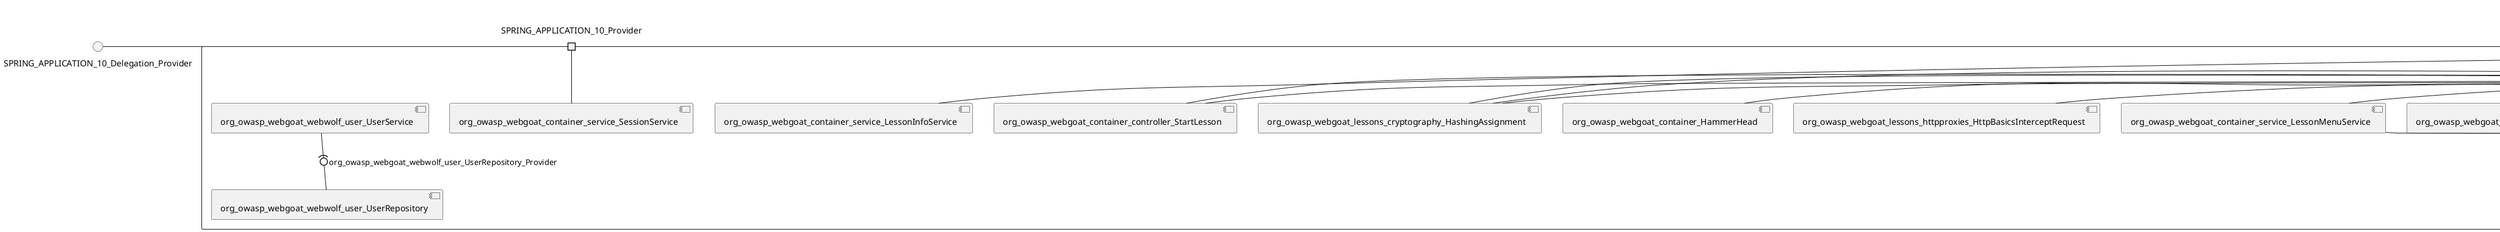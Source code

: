 @startuml
skinparam fixCircleLabelOverlapping true
skinparam componentStyle uml2
() SPRING_APPLICATION_10_Delegation_Provider
() SPRING_APPLICATION_11_Delegation_Provider
() SPRING_APPLICATION_12_Delegation_Provider
() SPRING_APPLICATION_13_Delegation_Provider
() SPRING_APPLICATION_14_Delegation_Provider
() SPRING_APPLICATION_15_Delegation_Provider
() SPRING_APPLICATION_16_Delegation_Provider
() SPRING_APPLICATION_2_Delegation_Provider
() SPRING_APPLICATION_3_Delegation_Provider
() SPRING_APPLICATION_4_Delegation_Provider
() SPRING_APPLICATION_5_Delegation_Provider
() SPRING_APPLICATION_6_Delegation_Provider
() SPRING_APPLICATION_7_Delegation_Provider
() SPRING_APPLICATION_8_Delegation_Provider
() SPRING_APPLICATION_9_Delegation_Provider
() SPRING_APPLICATION_BypassRestrictions_FieldRestrictions_POST_Delegation_Provider
() SPRING_APPLICATION_BypassRestrictions_frontendValidation_POST_Delegation_Provider
() SPRING_APPLICATION_ChromeDevTools_dummy_POST_Delegation_Provider
() SPRING_APPLICATION_ChromeDevTools_network_POST_Delegation_Provider
() SPRING_APPLICATION_CrossSiteScriptingStored_stored_xss_POST_Delegation_Provider
() SPRING_APPLICATION_CrossSiteScriptingStored_stored_xss_follow_up_POST_Delegation_Provider
() SPRING_APPLICATION_CrossSiteScripting_attack1_POST_Delegation_Provider
() SPRING_APPLICATION_CrossSiteScripting_attack3_POST_Delegation_Provider
() SPRING_APPLICATION_CrossSiteScripting_attack4_POST_Delegation_Provider
() SPRING_APPLICATION_CrossSiteScripting_attack5a_GET_Delegation_Provider
() SPRING_APPLICATION_CrossSiteScripting_attack6a_POST_Delegation_Provider
() SPRING_APPLICATION_CrossSiteScripting_dom_follow_up_POST_Delegation_Provider
() SPRING_APPLICATION_CrossSiteScripting_phone_home_xss_POST_Delegation_Provider
() SPRING_APPLICATION_CrossSiteScripting_quiz_GET_POST_Delegation_Provider
() SPRING_APPLICATION_Delegation_Provider
() SPRING_APPLICATION_GET_10_Delegation_Provider
() SPRING_APPLICATION_GET_11_Delegation_Provider
() SPRING_APPLICATION_GET_2_Delegation_Provider
() SPRING_APPLICATION_GET_3_Delegation_Provider
() SPRING_APPLICATION_GET_4_Delegation_Provider
() SPRING_APPLICATION_GET_5_Delegation_Provider
() SPRING_APPLICATION_GET_6_Delegation_Provider
() SPRING_APPLICATION_GET_7_Delegation_Provider
() SPRING_APPLICATION_GET_8_Delegation_Provider
() SPRING_APPLICATION_GET_9_Delegation_Provider
() SPRING_APPLICATION_GET_Delegation_Provider
() SPRING_APPLICATION_HtmlTampering_task_POST_Delegation_Provider
() SPRING_APPLICATION_HttpBasics_attack1_POST_Delegation_Provider
() SPRING_APPLICATION_HttpBasics_attack2_POST_Delegation_Provider
() SPRING_APPLICATION_IDOR_diff_attributes_POST_Delegation_Provider
() SPRING_APPLICATION_IDOR_login_POST_Delegation_Provider
() SPRING_APPLICATION_IDOR_profile_alt_path_POST_Delegation_Provider
() SPRING_APPLICATION_InsecureDeserialization_task_POST_Delegation_Provider
() SPRING_APPLICATION_InsecureLogin_Delegation_Provider
() SPRING_APPLICATION_JWT_decode_POST_Delegation_Provider
() SPRING_APPLICATION_JWT_jku_Delegation_Provider
() SPRING_APPLICATION_JWT_kid_Delegation_Provider
() SPRING_APPLICATION_JWT_quiz_GET_POST_Delegation_Provider
() SPRING_APPLICATION_JWT_refresh_Delegation_Provider
() SPRING_APPLICATION_JWT_secret_POST_Delegation_Provider
() SPRING_APPLICATION_JWT_votings_Delegation_Provider
() SPRING_APPLICATION_LogSpoofing_log_bleeding_POST_Delegation_Provider
() SPRING_APPLICATION_LogSpoofing_log_spoofing_POST_Delegation_Provider
() SPRING_APPLICATION_POST_10_Delegation_Provider
() SPRING_APPLICATION_POST_11_Delegation_Provider
() SPRING_APPLICATION_POST_12_Delegation_Provider
() SPRING_APPLICATION_POST_13_Delegation_Provider
() SPRING_APPLICATION_POST_14_Delegation_Provider
() SPRING_APPLICATION_POST_15_Delegation_Provider
() SPRING_APPLICATION_POST_16_Delegation_Provider
() SPRING_APPLICATION_POST_17_Delegation_Provider
() SPRING_APPLICATION_POST_18_Delegation_Provider
() SPRING_APPLICATION_POST_2_Delegation_Provider
() SPRING_APPLICATION_POST_3_Delegation_Provider
() SPRING_APPLICATION_POST_4_Delegation_Provider
() SPRING_APPLICATION_POST_5_Delegation_Provider
() SPRING_APPLICATION_POST_6_Delegation_Provider
() SPRING_APPLICATION_POST_7_Delegation_Provider
() SPRING_APPLICATION_POST_8_Delegation_Provider
() SPRING_APPLICATION_POST_9_Delegation_Provider
() SPRING_APPLICATION_POST_Delegation_Provider
() SPRING_APPLICATION_PUT_Delegation_Provider
() SPRING_APPLICATION_PasswordReset_ForgotPassword_create_password_reset_link_POST_Delegation_Provider
() SPRING_APPLICATION_PasswordReset_SecurityQuestions_POST_Delegation_Provider
() SPRING_APPLICATION_PasswordReset_reset_Delegation_Provider
() SPRING_APPLICATION_PasswordReset_simple_mail_reset_POST_Delegation_Provider
() SPRING_APPLICATION_PathTraversal_profile_picture_GET_Delegation_Provider
() SPRING_APPLICATION_PathTraversal_profile_picture_fix_GET_Delegation_Provider
() SPRING_APPLICATION_PathTraversal_profile_upload_POST_Delegation_Provider
() SPRING_APPLICATION_PathTraversal_profile_upload_fix_POST_Delegation_Provider
() SPRING_APPLICATION_PathTraversal_profile_upload_remove_user_input_POST_Delegation_Provider
() SPRING_APPLICATION_PathTraversal_random_POST_Delegation_Provider
() SPRING_APPLICATION_PathTraversal_random_picture_GET_Delegation_Provider
() SPRING_APPLICATION_PathTraversal_zip_slip_Delegation_Provider
() SPRING_APPLICATION_SSRF_task1_POST_Delegation_Provider
() SPRING_APPLICATION_SSRF_task2_POST_Delegation_Provider
() SPRING_APPLICATION_SecurePasswords_assignment_POST_Delegation_Provider
() SPRING_APPLICATION_SqlInjectionAdvanced_attack6a_POST_Delegation_Provider
() SPRING_APPLICATION_SqlInjectionAdvanced_attack6b_POST_Delegation_Provider
() SPRING_APPLICATION_SqlInjectionAdvanced_challenge_Login_POST_Delegation_Provider
() SPRING_APPLICATION_SqlInjectionAdvanced_challenge_PUT_Delegation_Provider
() SPRING_APPLICATION_SqlInjectionAdvanced_quiz_GET_POST_Delegation_Provider
() SPRING_APPLICATION_SqlInjectionMitigations_attack10a_POST_Delegation_Provider
() SPRING_APPLICATION_SqlInjectionMitigations_attack10b_POST_Delegation_Provider
() SPRING_APPLICATION_SqlInjectionMitigations_attack12a_POST_Delegation_Provider
() SPRING_APPLICATION_SqlInjectionMitigations_servers_GET_Delegation_Provider
() SPRING_APPLICATION_SqlInjection_assignment5a_POST_Delegation_Provider
() SPRING_APPLICATION_SqlInjection_assignment5b_POST_Delegation_Provider
() SPRING_APPLICATION_SqlInjection_attack10_POST_Delegation_Provider
() SPRING_APPLICATION_SqlInjection_attack2_POST_Delegation_Provider
() SPRING_APPLICATION_SqlInjection_attack3_POST_Delegation_Provider
() SPRING_APPLICATION_SqlInjection_attack4_POST_Delegation_Provider
() SPRING_APPLICATION_SqlInjection_attack5_POST_Delegation_Provider
() SPRING_APPLICATION_SqlInjection_attack8_POST_Delegation_Provider
() SPRING_APPLICATION_SqlInjection_attack9_POST_Delegation_Provider
() SPRING_APPLICATION_SqlOnlyInputValidationOnKeywords_attack_POST_Delegation_Provider
() SPRING_APPLICATION_SqlOnlyInputValidation_attack_POST_Delegation_Provider
() SPRING_APPLICATION_VulnerableComponents_attack1_POST_Delegation_Provider
() SPRING_APPLICATION_WebWolf_GET_Delegation_Provider
() SPRING_APPLICATION_WebWolf_landing_Delegation_Provider
() SPRING_APPLICATION_WebWolf_mail_Delegation_Provider
() SPRING_APPLICATION_challenge_1_POST_Delegation_Provider
() SPRING_APPLICATION_challenge_5_POST_Delegation_Provider
() SPRING_APPLICATION_challenge_7_Delegation_Provider
() SPRING_APPLICATION_challenge_8_Delegation_Provider
() SPRING_APPLICATION_challenge_logo_Delegation_Provider
() SPRING_APPLICATION_cia_quiz_GET_POST_Delegation_Provider
() SPRING_APPLICATION_clientSideFiltering_attack1_POST_Delegation_Provider
() SPRING_APPLICATION_clientSideFiltering_challenge_store_coupons_GET_Delegation_Provider
() SPRING_APPLICATION_clientSideFiltering_getItForFree_POST_Delegation_Provider
() SPRING_APPLICATION_clientSideFiltering_salaries_GET_Delegation_Provider
() SPRING_APPLICATION_crypto_encoding_basic_auth_POST_Delegation_Provider
() SPRING_APPLICATION_crypto_encoding_xor_POST_Delegation_Provider
() SPRING_APPLICATION_crypto_hashing_POST_Delegation_Provider
() SPRING_APPLICATION_crypto_secure_defaults_POST_Delegation_Provider
() SPRING_APPLICATION_crypto_signing_verify_POST_Delegation_Provider
() SPRING_APPLICATION_csrf_feedback_message_POST_Delegation_Provider
() SPRING_APPLICATION_csrf_review_POST_Delegation_Provider
() SPRING_APPLICATION_files_GET_Delegation_Provider
() SPRING_APPLICATION_fileupload_POST_Delegation_Provider
() SPRING_APPLICATION_jwt_Delegation_Provider
() SPRING_APPLICATION_landing_Delegation_Provider
() SPRING_APPLICATION_lesson_template_Delegation_Provider
() SPRING_APPLICATION_login_oauth_mvc_GET_Delegation_Provider
() SPRING_APPLICATION_mail_DELETE_GET_POST_Delegation_Provider
() SPRING_APPLICATION_register_mvc_POST_Delegation_Provider
() SPRING_APPLICATION_registration_GET_Delegation_Provider
() SPRING_APPLICATION_requests_GET_Delegation_Provider
() SPRING_APPLICATION_scoreboard_data_GET_Delegation_Provider
() SPRING_APPLICATION_server_directory_GET_Delegation_Provider
() SPRING_APPLICATION_service_debug_labels_mvc_Delegation_Provider
() SPRING_APPLICATION_service_lessonoverview_mvc_Delegation_Provider
() SPRING_APPLICATION_xxe_comments_GET_Delegation_Provider
rectangle System {
[org_owasp_webgoat_container_HammerHead] [[webgoat-webgoat.repository#_hk2fGAgpEe-204tIArXssg]]
[org_owasp_webgoat_container_WebWolfRedirect] [[webgoat-webgoat.repository#_hk2fGAgpEe-204tIArXssg]]
[org_owasp_webgoat_container_controller_StartLesson] [[webgoat-webgoat.repository#_hk2fGAgpEe-204tIArXssg]]
[org_owasp_webgoat_container_controller_Welcome] [[webgoat-webgoat.repository#_hk2fGAgpEe-204tIArXssg]]
[org_owasp_webgoat_container_i18n_PluginMessages_Provider] [[webgoat-webgoat.repository#_hk2fGAgpEe-204tIArXssg]]
[org_owasp_webgoat_container_service_EnvironmentService] [[webgoat-webgoat.repository#_hk2fGAgpEe-204tIArXssg]]
[org_owasp_webgoat_container_service_HintService] [[webgoat-webgoat.repository#_hk2fGAgpEe-204tIArXssg]]
[org_owasp_webgoat_container_service_LabelDebugService] [[webgoat-webgoat.repository#_hk2fGAgpEe-204tIArXssg]]
[org_owasp_webgoat_container_service_LabelService] [[webgoat-webgoat.repository#_hk2fGAgpEe-204tIArXssg]]
[org_owasp_webgoat_container_service_LessonInfoService] [[webgoat-webgoat.repository#_hk2fGAgpEe-204tIArXssg]]
[org_owasp_webgoat_container_service_LessonMenuService] [[webgoat-webgoat.repository#_hk2fGAgpEe-204tIArXssg]]
[org_owasp_webgoat_container_service_LessonProgressService] [[webgoat-webgoat.repository#_hk2fGAgpEe-204tIArXssg]]
[org_owasp_webgoat_container_service_LessonTitleService] [[webgoat-webgoat.repository#_hk2fGAgpEe-204tIArXssg]]
[org_owasp_webgoat_container_service_ReportCardService] [[webgoat-webgoat.repository#_hk2fGAgpEe-204tIArXssg]]
[org_owasp_webgoat_container_service_RestartLessonService] [[webgoat-webgoat.repository#_hk2fGAgpEe-204tIArXssg]]
[org_owasp_webgoat_container_service_SessionService] [[webgoat-webgoat.repository#_hk2fGAgpEe-204tIArXssg]]
[org_owasp_webgoat_container_session_UserSessionData_Provider] [[webgoat-webgoat.repository#_hk2fGAgpEe-204tIArXssg]]
[org_owasp_webgoat_container_session_WebSession_Provider] [[webgoat-webgoat.repository#_hk2fGAgpEe-204tIArXssg]]
[org_owasp_webgoat_container_users_RegistrationController] [[webgoat-webgoat.repository#_hk2fGAgpEe-204tIArXssg]]
[org_owasp_webgoat_container_users_Scoreboard] [[webgoat-webgoat.repository#_hk2fGAgpEe-204tIArXssg]]
[org_owasp_webgoat_container_users_UserRepository] [[webgoat-webgoat.repository#_hk2fGAgpEe-204tIArXssg]]
[org_owasp_webgoat_container_users_UserService] [[webgoat-webgoat.repository#_hk2fGAgpEe-204tIArXssg]]
[org_owasp_webgoat_container_users_UserTrackerRepository] [[webgoat-webgoat.repository#_hk2fGAgpEe-204tIArXssg]]
[org_owasp_webgoat_lessons_authbypass_VerifyAccount] [[webgoat-webgoat.repository#_hk2fGAgpEe-204tIArXssg]]
[org_owasp_webgoat_lessons_bypassrestrictions_BypassRestrictionsFieldRestrictions] [[webgoat-webgoat.repository#_hk2fGAgpEe-204tIArXssg]]
[org_owasp_webgoat_lessons_bypassrestrictions_BypassRestrictionsFrontendValidation] [[webgoat-webgoat.repository#_hk2fGAgpEe-204tIArXssg]]
[org_owasp_webgoat_lessons_challenges_FlagController] [[webgoat-webgoat.repository#_hk2fGAgpEe-204tIArXssg]]
[org_owasp_webgoat_lessons_challenges_challenge1_Assignment1] [[webgoat-webgoat.repository#_hk2fGAgpEe-204tIArXssg]]
[org_owasp_webgoat_lessons_challenges_challenge1_ImageServlet] [[webgoat-webgoat.repository#_hk2fGAgpEe-204tIArXssg]]
[org_owasp_webgoat_lessons_challenges_challenge5_Assignment5] [[webgoat-webgoat.repository#_hk2fGAgpEe-204tIArXssg]]
[org_owasp_webgoat_lessons_challenges_challenge7_Assignment7] [[webgoat-webgoat.repository#_hk2fGAgpEe-204tIArXssg]]
[org_owasp_webgoat_lessons_challenges_challenge8_Assignment8] [[webgoat-webgoat.repository#_hk2fGAgpEe-204tIArXssg]]
[org_owasp_webgoat_lessons_chromedevtools_NetworkDummy] [[webgoat-webgoat.repository#_hk2fGAgpEe-204tIArXssg]]
[org_owasp_webgoat_lessons_chromedevtools_NetworkLesson] [[webgoat-webgoat.repository#_hk2fGAgpEe-204tIArXssg]]
[org_owasp_webgoat_lessons_cia_CIAQuiz] [[webgoat-webgoat.repository#_hk2fGAgpEe-204tIArXssg]]
[org_owasp_webgoat_lessons_clientsidefiltering_ClientSideFilteringAssignment] [[webgoat-webgoat.repository#_hk2fGAgpEe-204tIArXssg]]
[org_owasp_webgoat_lessons_clientsidefiltering_ClientSideFilteringFreeAssignment] [[webgoat-webgoat.repository#_hk2fGAgpEe-204tIArXssg]]
[org_owasp_webgoat_lessons_clientsidefiltering_Salaries] [[webgoat-webgoat.repository#_hk2fGAgpEe-204tIArXssg]]
[org_owasp_webgoat_lessons_clientsidefiltering_ShopEndpoint] [[webgoat-webgoat.repository#_hk2fGAgpEe-204tIArXssg]]
[org_owasp_webgoat_lessons_cryptography_EncodingAssignment] [[webgoat-webgoat.repository#_hk2fGAgpEe-204tIArXssg]]
[org_owasp_webgoat_lessons_cryptography_HashingAssignment] [[webgoat-webgoat.repository#_hk2fGAgpEe-204tIArXssg]]
[org_owasp_webgoat_lessons_cryptography_SecureDefaultsAssignment] [[webgoat-webgoat.repository#_hk2fGAgpEe-204tIArXssg]]
[org_owasp_webgoat_lessons_cryptography_SigningAssignment] [[webgoat-webgoat.repository#_hk2fGAgpEe-204tIArXssg]]
[org_owasp_webgoat_lessons_cryptography_XOREncodingAssignment] [[webgoat-webgoat.repository#_hk2fGAgpEe-204tIArXssg]]
[org_owasp_webgoat_lessons_csrf_CSRFConfirmFlag1] [[webgoat-webgoat.repository#_hk2fGAgpEe-204tIArXssg]]
[org_owasp_webgoat_lessons_csrf_CSRFFeedback] [[webgoat-webgoat.repository#_hk2fGAgpEe-204tIArXssg]]
[org_owasp_webgoat_lessons_csrf_CSRFGetFlag] [[webgoat-webgoat.repository#_hk2fGAgpEe-204tIArXssg]]
[org_owasp_webgoat_lessons_csrf_CSRFLogin] [[webgoat-webgoat.repository#_hk2fGAgpEe-204tIArXssg]]
[org_owasp_webgoat_lessons_csrf_ForgedReviews] [[webgoat-webgoat.repository#_hk2fGAgpEe-204tIArXssg]]
[org_owasp_webgoat_lessons_csrf_ObjectMapper_Provider] [[webgoat-webgoat.repository#_hk2fGAgpEe-204tIArXssg]]
[org_owasp_webgoat_lessons_deserialization_InsecureDeserializationTask] [[webgoat-webgoat.repository#_hk2fGAgpEe-204tIArXssg]]
[org_owasp_webgoat_lessons_hijacksession_HijackSessionAssignment] [[webgoat-webgoat.repository#_hk2fGAgpEe-204tIArXssg]]
[org_owasp_webgoat_lessons_hijacksession_cas_HijackSessionAuthenticationProvider] [[webgoat-webgoat.repository#_hk2fGAgpEe-204tIArXssg]]
[org_owasp_webgoat_lessons_htmltampering_HtmlTamperingTask] [[webgoat-webgoat.repository#_hk2fGAgpEe-204tIArXssg]]
[org_owasp_webgoat_lessons_httpbasics_HttpBasicsLesson] [[webgoat-webgoat.repository#_hk2fGAgpEe-204tIArXssg]]
[org_owasp_webgoat_lessons_httpbasics_HttpBasicsQuiz] [[webgoat-webgoat.repository#_hk2fGAgpEe-204tIArXssg]]
[org_owasp_webgoat_lessons_httpproxies_HttpBasicsInterceptRequest] [[webgoat-webgoat.repository#_hk2fGAgpEe-204tIArXssg]]
[org_owasp_webgoat_lessons_idor_IDORDiffAttributes] [[webgoat-webgoat.repository#_hk2fGAgpEe-204tIArXssg]]
[org_owasp_webgoat_lessons_idor_IDOREditOtherProfile] [[webgoat-webgoat.repository#_hk2fGAgpEe-204tIArXssg]]
[org_owasp_webgoat_lessons_idor_IDORLogin] [[webgoat-webgoat.repository#_hk2fGAgpEe-204tIArXssg]]
[org_owasp_webgoat_lessons_idor_IDORViewOtherProfile] [[webgoat-webgoat.repository#_hk2fGAgpEe-204tIArXssg]]
[org_owasp_webgoat_lessons_idor_IDORViewOwnProfile] [[webgoat-webgoat.repository#_hk2fGAgpEe-204tIArXssg]]
[org_owasp_webgoat_lessons_idor_IDORViewOwnProfileAltUrl] [[webgoat-webgoat.repository#_hk2fGAgpEe-204tIArXssg]]
[org_owasp_webgoat_lessons_insecurelogin_InsecureLoginTask] [[webgoat-webgoat.repository#_hk2fGAgpEe-204tIArXssg]]
[org_owasp_webgoat_lessons_jwt_JWTDecodeEndpoint] [[webgoat-webgoat.repository#_hk2fGAgpEe-204tIArXssg]]
[org_owasp_webgoat_lessons_jwt_JWTQuiz] [[webgoat-webgoat.repository#_hk2fGAgpEe-204tIArXssg]]
[org_owasp_webgoat_lessons_jwt_JWTRefreshEndpoint] [[webgoat-webgoat.repository#_hk2fGAgpEe-204tIArXssg]]
[org_owasp_webgoat_lessons_jwt_JWTSecretKeyEndpoint] [[webgoat-webgoat.repository#_hk2fGAgpEe-204tIArXssg]]
[org_owasp_webgoat_lessons_jwt_JWTVotesEndpoint] [[webgoat-webgoat.repository#_hk2fGAgpEe-204tIArXssg]]
[org_owasp_webgoat_lessons_jwt_claimmisuse_JWTHeaderJKUEndpoint] [[webgoat-webgoat.repository#_hk2fGAgpEe-204tIArXssg]]
[org_owasp_webgoat_lessons_jwt_claimmisuse_JWTHeaderKIDEndpoint] [[webgoat-webgoat.repository#_hk2fGAgpEe-204tIArXssg]]
[org_owasp_webgoat_lessons_lessontemplate_SampleAttack] [[webgoat-webgoat.repository#_hk2fGAgpEe-204tIArXssg]]
[org_owasp_webgoat_lessons_logging_LogBleedingTask] [[webgoat-webgoat.repository#_hk2fGAgpEe-204tIArXssg]]
[org_owasp_webgoat_lessons_logging_LogSpoofingTask] [[webgoat-webgoat.repository#_hk2fGAgpEe-204tIArXssg]]
[org_owasp_webgoat_lessons_missingac_MissingFunctionACHiddenMenus] [[webgoat-webgoat.repository#_hk2fGAgpEe-204tIArXssg]]
[org_owasp_webgoat_lessons_missingac_MissingFunctionACUsers] [[webgoat-webgoat.repository#_hk2fGAgpEe-204tIArXssg]]
[org_owasp_webgoat_lessons_missingac_MissingFunctionACYourHash] [[webgoat-webgoat.repository#_hk2fGAgpEe-204tIArXssg]]
[org_owasp_webgoat_lessons_missingac_MissingFunctionACYourHashAdmin] [[webgoat-webgoat.repository#_hk2fGAgpEe-204tIArXssg]]
[org_owasp_webgoat_lessons_passwordreset_QuestionsAssignment] [[webgoat-webgoat.repository#_hk2fGAgpEe-204tIArXssg]]
[org_owasp_webgoat_lessons_passwordreset_ResetLinkAssignment] [[webgoat-webgoat.repository#_hk2fGAgpEe-204tIArXssg]]
[org_owasp_webgoat_lessons_passwordreset_ResetLinkAssignmentForgotPassword] [[webgoat-webgoat.repository#_hk2fGAgpEe-204tIArXssg]]
[org_owasp_webgoat_lessons_passwordreset_SecurityQuestionAssignment] [[webgoat-webgoat.repository#_hk2fGAgpEe-204tIArXssg]]
[org_owasp_webgoat_lessons_passwordreset_SimpleMailAssignment] [[webgoat-webgoat.repository#_hk2fGAgpEe-204tIArXssg]]
[org_owasp_webgoat_lessons_passwordreset_TriedQuestions] [[webgoat-webgoat.repository#_hk2fGAgpEe-204tIArXssg]]
[org_owasp_webgoat_lessons_pathtraversal_ProfileUpload] [[webgoat-webgoat.repository#_hk2fGAgpEe-204tIArXssg]]
[org_owasp_webgoat_lessons_pathtraversal_ProfileUploadFix] [[webgoat-webgoat.repository#_hk2fGAgpEe-204tIArXssg]]
[org_owasp_webgoat_lessons_pathtraversal_ProfileUploadRemoveUserInput] [[webgoat-webgoat.repository#_hk2fGAgpEe-204tIArXssg]]
[org_owasp_webgoat_lessons_pathtraversal_ProfileUploadRetrieval] [[webgoat-webgoat.repository#_hk2fGAgpEe-204tIArXssg]]
[org_owasp_webgoat_lessons_pathtraversal_ProfileZipSlip] [[webgoat-webgoat.repository#_hk2fGAgpEe-204tIArXssg]]
[org_owasp_webgoat_lessons_securepasswords_SecurePasswordsAssignment] [[webgoat-webgoat.repository#_hk2fGAgpEe-204tIArXssg]]
[org_owasp_webgoat_lessons_spoofcookie_SpoofCookieAssignment] [[webgoat-webgoat.repository#_hk2fGAgpEe-204tIArXssg]]
[org_owasp_webgoat_lessons_sqlinjection_advanced_SqlInjectionChallenge] [[webgoat-webgoat.repository#_hk2fGAgpEe-204tIArXssg]]
[org_owasp_webgoat_lessons_sqlinjection_advanced_SqlInjectionChallengeLogin] [[webgoat-webgoat.repository#_hk2fGAgpEe-204tIArXssg]]
[org_owasp_webgoat_lessons_sqlinjection_advanced_SqlInjectionLesson6a] [[webgoat-webgoat.repository#_hk2fGAgpEe-204tIArXssg]]
[org_owasp_webgoat_lessons_sqlinjection_advanced_SqlInjectionLesson6b] [[webgoat-webgoat.repository#_hk2fGAgpEe-204tIArXssg]]
[org_owasp_webgoat_lessons_sqlinjection_advanced_SqlInjectionQuiz] [[webgoat-webgoat.repository#_hk2fGAgpEe-204tIArXssg]]
[org_owasp_webgoat_lessons_sqlinjection_introduction_SqlInjectionLesson10] [[webgoat-webgoat.repository#_hk2fGAgpEe-204tIArXssg]]
[org_owasp_webgoat_lessons_sqlinjection_introduction_SqlInjectionLesson2] [[webgoat-webgoat.repository#_hk2fGAgpEe-204tIArXssg]]
[org_owasp_webgoat_lessons_sqlinjection_introduction_SqlInjectionLesson3] [[webgoat-webgoat.repository#_hk2fGAgpEe-204tIArXssg]]
[org_owasp_webgoat_lessons_sqlinjection_introduction_SqlInjectionLesson4] [[webgoat-webgoat.repository#_hk2fGAgpEe-204tIArXssg]]
[org_owasp_webgoat_lessons_sqlinjection_introduction_SqlInjectionLesson5] [[webgoat-webgoat.repository#_hk2fGAgpEe-204tIArXssg]]
[org_owasp_webgoat_lessons_sqlinjection_introduction_SqlInjectionLesson5a] [[webgoat-webgoat.repository#_hk2fGAgpEe-204tIArXssg]]
[org_owasp_webgoat_lessons_sqlinjection_introduction_SqlInjectionLesson5b] [[webgoat-webgoat.repository#_hk2fGAgpEe-204tIArXssg]]
[org_owasp_webgoat_lessons_sqlinjection_introduction_SqlInjectionLesson8] [[webgoat-webgoat.repository#_hk2fGAgpEe-204tIArXssg]]
[org_owasp_webgoat_lessons_sqlinjection_introduction_SqlInjectionLesson9] [[webgoat-webgoat.repository#_hk2fGAgpEe-204tIArXssg]]
[org_owasp_webgoat_lessons_sqlinjection_mitigation_Servers] [[webgoat-webgoat.repository#_hk2fGAgpEe-204tIArXssg]]
[org_owasp_webgoat_lessons_sqlinjection_mitigation_SqlInjectionLesson10a] [[webgoat-webgoat.repository#_hk2fGAgpEe-204tIArXssg]]
[org_owasp_webgoat_lessons_sqlinjection_mitigation_SqlInjectionLesson10b] [[webgoat-webgoat.repository#_hk2fGAgpEe-204tIArXssg]]
[org_owasp_webgoat_lessons_sqlinjection_mitigation_SqlInjectionLesson13] [[webgoat-webgoat.repository#_hk2fGAgpEe-204tIArXssg]]
[org_owasp_webgoat_lessons_sqlinjection_mitigation_SqlOnlyInputValidation] [[webgoat-webgoat.repository#_hk2fGAgpEe-204tIArXssg]]
[org_owasp_webgoat_lessons_sqlinjection_mitigation_SqlOnlyInputValidationOnKeywords] [[webgoat-webgoat.repository#_hk2fGAgpEe-204tIArXssg]]
[org_owasp_webgoat_lessons_ssrf_SSRFTask1] [[webgoat-webgoat.repository#_hk2fGAgpEe-204tIArXssg]]
[org_owasp_webgoat_lessons_ssrf_SSRFTask2] [[webgoat-webgoat.repository#_hk2fGAgpEe-204tIArXssg]]
[org_owasp_webgoat_lessons_vulnerablecomponents_VulnerableComponentsLesson] [[webgoat-webgoat.repository#_hk2fGAgpEe-204tIArXssg]]
[org_owasp_webgoat_lessons_webwolfintroduction_LandingAssignment] [[webgoat-webgoat.repository#_hk2fGAgpEe-204tIArXssg]]
[org_owasp_webgoat_lessons_webwolfintroduction_MailAssignment] [[webgoat-webgoat.repository#_hk2fGAgpEe-204tIArXssg]]
[org_owasp_webgoat_lessons_xss_CrossSiteScriptingLesson1] [[webgoat-webgoat.repository#_hk2fGAgpEe-204tIArXssg]]
[org_owasp_webgoat_lessons_xss_CrossSiteScriptingLesson3] [[webgoat-webgoat.repository#_hk2fGAgpEe-204tIArXssg]]
[org_owasp_webgoat_lessons_xss_CrossSiteScriptingLesson4] [[webgoat-webgoat.repository#_hk2fGAgpEe-204tIArXssg]]
[org_owasp_webgoat_lessons_xss_CrossSiteScriptingLesson5a] [[webgoat-webgoat.repository#_hk2fGAgpEe-204tIArXssg]]
[org_owasp_webgoat_lessons_xss_CrossSiteScriptingLesson6a] [[webgoat-webgoat.repository#_hk2fGAgpEe-204tIArXssg]]
[org_owasp_webgoat_lessons_xss_CrossSiteScriptingQuiz] [[webgoat-webgoat.repository#_hk2fGAgpEe-204tIArXssg]]
[org_owasp_webgoat_lessons_xss_DOMCrossSiteScripting] [[webgoat-webgoat.repository#_hk2fGAgpEe-204tIArXssg]]
[org_owasp_webgoat_lessons_xss_DOMCrossSiteScriptingVerifier] [[webgoat-webgoat.repository#_hk2fGAgpEe-204tIArXssg]]
[org_owasp_webgoat_lessons_xss_stored_StoredCrossSiteScriptingVerifier] [[webgoat-webgoat.repository#_hk2fGAgpEe-204tIArXssg]]
[org_owasp_webgoat_lessons_xss_stored_StoredXssComments] [[webgoat-webgoat.repository#_hk2fGAgpEe-204tIArXssg]]
[org_owasp_webgoat_lessons_xxe_BlindSendFileAssignment] [[webgoat-webgoat.repository#_hk2fGAgpEe-204tIArXssg]]
[org_owasp_webgoat_lessons_xxe_CommentsCache] [[webgoat-webgoat.repository#_hk2fGAgpEe-204tIArXssg]]
[org_owasp_webgoat_lessons_xxe_CommentsEndpoint] [[webgoat-webgoat.repository#_hk2fGAgpEe-204tIArXssg]]
[org_owasp_webgoat_lessons_xxe_ContentTypeAssignment] [[webgoat-webgoat.repository#_hk2fGAgpEe-204tIArXssg]]
[org_owasp_webgoat_lessons_xxe_SimpleXXE] [[webgoat-webgoat.repository#_hk2fGAgpEe-204tIArXssg]]
[org_owasp_webgoat_webwolf_FileServer] [[webgoat-webgoat.repository#_hk2fGAgpEe-204tIArXssg]]
[org_owasp_webgoat_webwolf_jwt_JWTController] [[webgoat-webgoat.repository#_hk2fGAgpEe-204tIArXssg]]
[org_owasp_webgoat_webwolf_mailbox_MailboxController] [[webgoat-webgoat.repository#_hk2fGAgpEe-204tIArXssg]]
[org_owasp_webgoat_webwolf_mailbox_MailboxRepository] [[webgoat-webgoat.repository#_hk2fGAgpEe-204tIArXssg]]
[org_owasp_webgoat_webwolf_requests_LandingPage] [[webgoat-webgoat.repository#_hk2fGAgpEe-204tIArXssg]]
[org_owasp_webgoat_webwolf_requests_Requests] [[webgoat-webgoat.repository#_hk2fGAgpEe-204tIArXssg]]
[org_owasp_webgoat_webwolf_user_UserRepository] [[webgoat-webgoat.repository#_hk2fGAgpEe-204tIArXssg]]
[org_owasp_webgoat_webwolf_user_UserService] [[webgoat-webgoat.repository#_hk2fGAgpEe-204tIArXssg]]
port SPRING_APPLICATION_10_Provider
SPRING_APPLICATION_10_Delegation_Provider - SPRING_APPLICATION_10_Provider
SPRING_APPLICATION_10_Provider - [org_owasp_webgoat_container_service_SessionService]
port SPRING_APPLICATION_11_Provider
SPRING_APPLICATION_11_Delegation_Provider - SPRING_APPLICATION_11_Provider
SPRING_APPLICATION_11_Provider - [org_owasp_webgoat_lessons_cryptography_HashingAssignment]
port SPRING_APPLICATION_12_Provider
SPRING_APPLICATION_12_Delegation_Provider - SPRING_APPLICATION_12_Provider
SPRING_APPLICATION_12_Provider - [org_owasp_webgoat_lessons_cryptography_SigningAssignment]
port SPRING_APPLICATION_13_Provider
SPRING_APPLICATION_13_Delegation_Provider - SPRING_APPLICATION_13_Provider
SPRING_APPLICATION_13_Provider - [org_owasp_webgoat_lessons_xxe_SimpleXXE]
port SPRING_APPLICATION_14_Provider
SPRING_APPLICATION_14_Delegation_Provider - SPRING_APPLICATION_14_Provider
SPRING_APPLICATION_14_Provider - [org_owasp_webgoat_container_controller_StartLesson]
port SPRING_APPLICATION_15_Provider
SPRING_APPLICATION_15_Delegation_Provider - SPRING_APPLICATION_15_Provider
SPRING_APPLICATION_15_Provider - [org_owasp_webgoat_container_service_LessonInfoService]
port SPRING_APPLICATION_16_Provider
SPRING_APPLICATION_16_Delegation_Provider - SPRING_APPLICATION_16_Provider
SPRING_APPLICATION_16_Provider - [org_owasp_webgoat_lessons_cryptography_HashingAssignment]
port SPRING_APPLICATION_2_Provider
SPRING_APPLICATION_2_Delegation_Provider - SPRING_APPLICATION_2_Provider
SPRING_APPLICATION_2_Provider - [org_owasp_webgoat_lessons_jwt_JWTSecretKeyEndpoint]
port SPRING_APPLICATION_3_Provider
SPRING_APPLICATION_3_Delegation_Provider - SPRING_APPLICATION_3_Provider
SPRING_APPLICATION_3_Provider - [org_owasp_webgoat_container_controller_StartLesson]
port SPRING_APPLICATION_4_Provider
SPRING_APPLICATION_4_Delegation_Provider - SPRING_APPLICATION_4_Provider
SPRING_APPLICATION_4_Provider - [org_owasp_webgoat_container_HammerHead]
port SPRING_APPLICATION_5_Provider
SPRING_APPLICATION_5_Delegation_Provider - SPRING_APPLICATION_5_Provider
SPRING_APPLICATION_5_Provider - [org_owasp_webgoat_webwolf_FileServer]
port SPRING_APPLICATION_6_Provider
SPRING_APPLICATION_6_Delegation_Provider - SPRING_APPLICATION_6_Provider
SPRING_APPLICATION_6_Provider - [org_owasp_webgoat_lessons_httpproxies_HttpBasicsInterceptRequest]
port SPRING_APPLICATION_7_Provider
SPRING_APPLICATION_7_Delegation_Provider - SPRING_APPLICATION_7_Provider
SPRING_APPLICATION_7_Provider - [org_owasp_webgoat_container_service_LessonMenuService]
port SPRING_APPLICATION_8_Provider
SPRING_APPLICATION_8_Delegation_Provider - SPRING_APPLICATION_8_Provider
SPRING_APPLICATION_8_Provider - [org_owasp_webgoat_container_service_RestartLessonService]
port SPRING_APPLICATION_9_Provider
SPRING_APPLICATION_9_Delegation_Provider - SPRING_APPLICATION_9_Provider
SPRING_APPLICATION_9_Provider - [org_owasp_webgoat_container_service_LabelDebugService]
port SPRING_APPLICATION_BypassRestrictions_FieldRestrictions_POST_Provider
SPRING_APPLICATION_BypassRestrictions_FieldRestrictions_POST_Delegation_Provider - SPRING_APPLICATION_BypassRestrictions_FieldRestrictions_POST_Provider
SPRING_APPLICATION_BypassRestrictions_FieldRestrictions_POST_Provider - [org_owasp_webgoat_lessons_bypassrestrictions_BypassRestrictionsFieldRestrictions]
port SPRING_APPLICATION_BypassRestrictions_frontendValidation_POST_Provider
SPRING_APPLICATION_BypassRestrictions_frontendValidation_POST_Delegation_Provider - SPRING_APPLICATION_BypassRestrictions_frontendValidation_POST_Provider
SPRING_APPLICATION_BypassRestrictions_frontendValidation_POST_Provider - [org_owasp_webgoat_lessons_bypassrestrictions_BypassRestrictionsFrontendValidation]
port SPRING_APPLICATION_ChromeDevTools_dummy_POST_Provider
SPRING_APPLICATION_ChromeDevTools_dummy_POST_Delegation_Provider - SPRING_APPLICATION_ChromeDevTools_dummy_POST_Provider
SPRING_APPLICATION_ChromeDevTools_dummy_POST_Provider - [org_owasp_webgoat_lessons_chromedevtools_NetworkDummy]
port SPRING_APPLICATION_ChromeDevTools_network_POST_Provider
SPRING_APPLICATION_ChromeDevTools_network_POST_Delegation_Provider - SPRING_APPLICATION_ChromeDevTools_network_POST_Provider
SPRING_APPLICATION_ChromeDevTools_network_POST_Provider - [org_owasp_webgoat_lessons_chromedevtools_NetworkLesson]
port SPRING_APPLICATION_CrossSiteScriptingStored_stored_xss_POST_Provider
SPRING_APPLICATION_CrossSiteScriptingStored_stored_xss_POST_Delegation_Provider - SPRING_APPLICATION_CrossSiteScriptingStored_stored_xss_POST_Provider
SPRING_APPLICATION_CrossSiteScriptingStored_stored_xss_POST_Provider - [org_owasp_webgoat_lessons_xss_stored_StoredXssComments]
port SPRING_APPLICATION_CrossSiteScriptingStored_stored_xss_follow_up_POST_Provider
SPRING_APPLICATION_CrossSiteScriptingStored_stored_xss_follow_up_POST_Delegation_Provider - SPRING_APPLICATION_CrossSiteScriptingStored_stored_xss_follow_up_POST_Provider
SPRING_APPLICATION_CrossSiteScriptingStored_stored_xss_follow_up_POST_Provider - [org_owasp_webgoat_lessons_xss_stored_StoredCrossSiteScriptingVerifier]
port SPRING_APPLICATION_CrossSiteScripting_attack1_POST_Provider
SPRING_APPLICATION_CrossSiteScripting_attack1_POST_Delegation_Provider - SPRING_APPLICATION_CrossSiteScripting_attack1_POST_Provider
SPRING_APPLICATION_CrossSiteScripting_attack1_POST_Provider - [org_owasp_webgoat_lessons_xss_CrossSiteScriptingLesson1]
port SPRING_APPLICATION_CrossSiteScripting_attack3_POST_Provider
SPRING_APPLICATION_CrossSiteScripting_attack3_POST_Delegation_Provider - SPRING_APPLICATION_CrossSiteScripting_attack3_POST_Provider
SPRING_APPLICATION_CrossSiteScripting_attack3_POST_Provider - [org_owasp_webgoat_lessons_xss_CrossSiteScriptingLesson3]
port SPRING_APPLICATION_CrossSiteScripting_attack4_POST_Provider
SPRING_APPLICATION_CrossSiteScripting_attack4_POST_Delegation_Provider - SPRING_APPLICATION_CrossSiteScripting_attack4_POST_Provider
SPRING_APPLICATION_CrossSiteScripting_attack4_POST_Provider - [org_owasp_webgoat_lessons_xss_CrossSiteScriptingLesson4]
port SPRING_APPLICATION_CrossSiteScripting_attack5a_GET_Provider
SPRING_APPLICATION_CrossSiteScripting_attack5a_GET_Delegation_Provider - SPRING_APPLICATION_CrossSiteScripting_attack5a_GET_Provider
SPRING_APPLICATION_CrossSiteScripting_attack5a_GET_Provider - [org_owasp_webgoat_lessons_xss_CrossSiteScriptingLesson5a]
port SPRING_APPLICATION_CrossSiteScripting_attack6a_POST_Provider
SPRING_APPLICATION_CrossSiteScripting_attack6a_POST_Delegation_Provider - SPRING_APPLICATION_CrossSiteScripting_attack6a_POST_Provider
SPRING_APPLICATION_CrossSiteScripting_attack6a_POST_Provider - [org_owasp_webgoat_lessons_xss_CrossSiteScriptingLesson6a]
port SPRING_APPLICATION_CrossSiteScripting_dom_follow_up_POST_Provider
SPRING_APPLICATION_CrossSiteScripting_dom_follow_up_POST_Delegation_Provider - SPRING_APPLICATION_CrossSiteScripting_dom_follow_up_POST_Provider
SPRING_APPLICATION_CrossSiteScripting_dom_follow_up_POST_Provider - [org_owasp_webgoat_lessons_xss_DOMCrossSiteScriptingVerifier]
port SPRING_APPLICATION_CrossSiteScripting_phone_home_xss_POST_Provider
SPRING_APPLICATION_CrossSiteScripting_phone_home_xss_POST_Delegation_Provider - SPRING_APPLICATION_CrossSiteScripting_phone_home_xss_POST_Provider
SPRING_APPLICATION_CrossSiteScripting_phone_home_xss_POST_Provider - [org_owasp_webgoat_lessons_xss_DOMCrossSiteScripting]
port SPRING_APPLICATION_CrossSiteScripting_quiz_GET_POST_Provider
SPRING_APPLICATION_CrossSiteScripting_quiz_GET_POST_Delegation_Provider - SPRING_APPLICATION_CrossSiteScripting_quiz_GET_POST_Provider
SPRING_APPLICATION_CrossSiteScripting_quiz_GET_POST_Provider - [org_owasp_webgoat_lessons_xss_CrossSiteScriptingQuiz]
port SPRING_APPLICATION_Provider
SPRING_APPLICATION_Delegation_Provider - SPRING_APPLICATION_Provider
SPRING_APPLICATION_Provider - [org_owasp_webgoat_container_service_LessonTitleService]
port SPRING_APPLICATION_GET_10_Provider
SPRING_APPLICATION_GET_10_Delegation_Provider - SPRING_APPLICATION_GET_10_Provider
SPRING_APPLICATION_GET_10_Provider - [org_owasp_webgoat_lessons_cryptography_EncodingAssignment]
port SPRING_APPLICATION_GET_11_Provider
SPRING_APPLICATION_GET_11_Delegation_Provider - SPRING_APPLICATION_GET_11_Provider
SPRING_APPLICATION_GET_11_Provider - [org_owasp_webgoat_lessons_idor_IDORViewOwnProfile]
port SPRING_APPLICATION_GET_2_Provider
SPRING_APPLICATION_GET_2_Delegation_Provider - SPRING_APPLICATION_GET_2_Provider
SPRING_APPLICATION_GET_2_Provider - [org_owasp_webgoat_lessons_xss_stored_StoredXssComments]
port SPRING_APPLICATION_GET_3_Provider
SPRING_APPLICATION_GET_3_Delegation_Provider - SPRING_APPLICATION_GET_3_Provider
SPRING_APPLICATION_GET_3_Provider - [org_owasp_webgoat_lessons_idor_IDORViewOtherProfile]
port SPRING_APPLICATION_GET_4_Provider
SPRING_APPLICATION_GET_4_Delegation_Provider - SPRING_APPLICATION_GET_4_Provider
SPRING_APPLICATION_GET_4_Provider - [org_owasp_webgoat_container_service_HintService]
port SPRING_APPLICATION_GET_5_Provider
SPRING_APPLICATION_GET_5_Delegation_Provider - SPRING_APPLICATION_GET_5_Provider
SPRING_APPLICATION_GET_5_Provider - [org_owasp_webgoat_container_service_ReportCardService]
port SPRING_APPLICATION_GET_6_Provider
SPRING_APPLICATION_GET_6_Delegation_Provider - SPRING_APPLICATION_GET_6_Provider
SPRING_APPLICATION_GET_6_Provider - [org_owasp_webgoat_lessons_csrf_ForgedReviews]
port SPRING_APPLICATION_GET_7_Provider
SPRING_APPLICATION_GET_7_Delegation_Provider - SPRING_APPLICATION_GET_7_Provider
SPRING_APPLICATION_GET_7_Provider - [org_owasp_webgoat_lessons_missingac_MissingFunctionACUsers]
port SPRING_APPLICATION_GET_8_Provider
SPRING_APPLICATION_GET_8_Delegation_Provider - SPRING_APPLICATION_GET_8_Provider
SPRING_APPLICATION_GET_8_Provider - [org_owasp_webgoat_lessons_spoofcookie_SpoofCookieAssignment]
port SPRING_APPLICATION_GET_9_Provider
SPRING_APPLICATION_GET_9_Delegation_Provider - SPRING_APPLICATION_GET_9_Provider
SPRING_APPLICATION_GET_9_Provider - [org_owasp_webgoat_container_service_LabelService]
port SPRING_APPLICATION_GET_Provider
SPRING_APPLICATION_GET_Delegation_Provider - SPRING_APPLICATION_GET_Provider
SPRING_APPLICATION_GET_Provider - [org_owasp_webgoat_container_controller_Welcome]
port SPRING_APPLICATION_HtmlTampering_task_POST_Provider
SPRING_APPLICATION_HtmlTampering_task_POST_Delegation_Provider - SPRING_APPLICATION_HtmlTampering_task_POST_Provider
SPRING_APPLICATION_HtmlTampering_task_POST_Provider - [org_owasp_webgoat_lessons_htmltampering_HtmlTamperingTask]
port SPRING_APPLICATION_HttpBasics_attack1_POST_Provider
SPRING_APPLICATION_HttpBasics_attack1_POST_Delegation_Provider - SPRING_APPLICATION_HttpBasics_attack1_POST_Provider
SPRING_APPLICATION_HttpBasics_attack1_POST_Provider - [org_owasp_webgoat_lessons_httpbasics_HttpBasicsLesson]
port SPRING_APPLICATION_HttpBasics_attack2_POST_Provider
SPRING_APPLICATION_HttpBasics_attack2_POST_Delegation_Provider - SPRING_APPLICATION_HttpBasics_attack2_POST_Provider
SPRING_APPLICATION_HttpBasics_attack2_POST_Provider - [org_owasp_webgoat_lessons_httpbasics_HttpBasicsQuiz]
port SPRING_APPLICATION_IDOR_diff_attributes_POST_Provider
SPRING_APPLICATION_IDOR_diff_attributes_POST_Delegation_Provider - SPRING_APPLICATION_IDOR_diff_attributes_POST_Provider
SPRING_APPLICATION_IDOR_diff_attributes_POST_Provider - [org_owasp_webgoat_lessons_idor_IDORDiffAttributes]
port SPRING_APPLICATION_IDOR_login_POST_Provider
SPRING_APPLICATION_IDOR_login_POST_Delegation_Provider - SPRING_APPLICATION_IDOR_login_POST_Provider
SPRING_APPLICATION_IDOR_login_POST_Provider - [org_owasp_webgoat_lessons_idor_IDORLogin]
port SPRING_APPLICATION_IDOR_profile_alt_path_POST_Provider
SPRING_APPLICATION_IDOR_profile_alt_path_POST_Delegation_Provider - SPRING_APPLICATION_IDOR_profile_alt_path_POST_Provider
SPRING_APPLICATION_IDOR_profile_alt_path_POST_Provider - [org_owasp_webgoat_lessons_idor_IDORViewOwnProfileAltUrl]
port SPRING_APPLICATION_InsecureDeserialization_task_POST_Provider
SPRING_APPLICATION_InsecureDeserialization_task_POST_Delegation_Provider - SPRING_APPLICATION_InsecureDeserialization_task_POST_Provider
SPRING_APPLICATION_InsecureDeserialization_task_POST_Provider - [org_owasp_webgoat_lessons_deserialization_InsecureDeserializationTask]
port SPRING_APPLICATION_InsecureLogin_Provider
SPRING_APPLICATION_InsecureLogin_Delegation_Provider - SPRING_APPLICATION_InsecureLogin_Provider
SPRING_APPLICATION_InsecureLogin_Provider - [org_owasp_webgoat_lessons_insecurelogin_InsecureLoginTask]
port SPRING_APPLICATION_JWT_decode_POST_Provider
SPRING_APPLICATION_JWT_decode_POST_Delegation_Provider - SPRING_APPLICATION_JWT_decode_POST_Provider
SPRING_APPLICATION_JWT_decode_POST_Provider - [org_owasp_webgoat_lessons_jwt_JWTDecodeEndpoint]
port SPRING_APPLICATION_JWT_jku_Provider
SPRING_APPLICATION_JWT_jku_Delegation_Provider - SPRING_APPLICATION_JWT_jku_Provider
SPRING_APPLICATION_JWT_jku_Provider - [org_owasp_webgoat_lessons_jwt_claimmisuse_JWTHeaderJKUEndpoint]
port SPRING_APPLICATION_JWT_kid_Provider
SPRING_APPLICATION_JWT_kid_Delegation_Provider - SPRING_APPLICATION_JWT_kid_Provider
SPRING_APPLICATION_JWT_kid_Provider - [org_owasp_webgoat_lessons_jwt_claimmisuse_JWTHeaderKIDEndpoint]
port SPRING_APPLICATION_JWT_quiz_GET_POST_Provider
SPRING_APPLICATION_JWT_quiz_GET_POST_Delegation_Provider - SPRING_APPLICATION_JWT_quiz_GET_POST_Provider
SPRING_APPLICATION_JWT_quiz_GET_POST_Provider - [org_owasp_webgoat_lessons_jwt_JWTQuiz]
port SPRING_APPLICATION_JWT_refresh_Provider
SPRING_APPLICATION_JWT_refresh_Delegation_Provider - SPRING_APPLICATION_JWT_refresh_Provider
SPRING_APPLICATION_JWT_refresh_Provider - [org_owasp_webgoat_lessons_jwt_JWTRefreshEndpoint]
port SPRING_APPLICATION_JWT_secret_POST_Provider
SPRING_APPLICATION_JWT_secret_POST_Delegation_Provider - SPRING_APPLICATION_JWT_secret_POST_Provider
SPRING_APPLICATION_JWT_secret_POST_Provider - [org_owasp_webgoat_lessons_jwt_JWTSecretKeyEndpoint]
port SPRING_APPLICATION_JWT_votings_Provider
SPRING_APPLICATION_JWT_votings_Delegation_Provider - SPRING_APPLICATION_JWT_votings_Provider
SPRING_APPLICATION_JWT_votings_Provider - [org_owasp_webgoat_lessons_jwt_JWTVotesEndpoint]
port SPRING_APPLICATION_LogSpoofing_log_bleeding_POST_Provider
SPRING_APPLICATION_LogSpoofing_log_bleeding_POST_Delegation_Provider - SPRING_APPLICATION_LogSpoofing_log_bleeding_POST_Provider
SPRING_APPLICATION_LogSpoofing_log_bleeding_POST_Provider - [org_owasp_webgoat_lessons_logging_LogBleedingTask]
port SPRING_APPLICATION_LogSpoofing_log_spoofing_POST_Provider
SPRING_APPLICATION_LogSpoofing_log_spoofing_POST_Delegation_Provider - SPRING_APPLICATION_LogSpoofing_log_spoofing_POST_Provider
SPRING_APPLICATION_LogSpoofing_log_spoofing_POST_Provider - [org_owasp_webgoat_lessons_logging_LogSpoofingTask]
port SPRING_APPLICATION_POST_10_Provider
SPRING_APPLICATION_POST_10_Delegation_Provider - SPRING_APPLICATION_POST_10_Provider
SPRING_APPLICATION_POST_10_Provider - [org_owasp_webgoat_lessons_passwordreset_QuestionsAssignment]
port SPRING_APPLICATION_POST_11_Provider
SPRING_APPLICATION_POST_11_Delegation_Provider - SPRING_APPLICATION_POST_11_Provider
SPRING_APPLICATION_POST_11_Provider - [org_owasp_webgoat_lessons_spoofcookie_SpoofCookieAssignment]
port SPRING_APPLICATION_POST_12_Provider
SPRING_APPLICATION_POST_12_Delegation_Provider - SPRING_APPLICATION_POST_12_Provider
SPRING_APPLICATION_POST_12_Provider - [org_owasp_webgoat_lessons_authbypass_VerifyAccount]
port SPRING_APPLICATION_POST_13_Provider
SPRING_APPLICATION_POST_13_Delegation_Provider - SPRING_APPLICATION_POST_13_Provider
SPRING_APPLICATION_POST_13_Provider - [org_owasp_webgoat_lessons_chromedevtools_NetworkLesson]
port SPRING_APPLICATION_POST_14_Provider
SPRING_APPLICATION_POST_14_Delegation_Provider - SPRING_APPLICATION_POST_14_Provider
SPRING_APPLICATION_POST_14_Provider - [org_owasp_webgoat_lessons_passwordreset_SimpleMailAssignment]
port SPRING_APPLICATION_POST_15_Provider
SPRING_APPLICATION_POST_15_Delegation_Provider - SPRING_APPLICATION_POST_15_Provider
SPRING_APPLICATION_POST_15_Provider - [org_owasp_webgoat_lessons_hijacksession_HijackSessionAssignment]
port SPRING_APPLICATION_POST_16_Provider
SPRING_APPLICATION_POST_16_Delegation_Provider - SPRING_APPLICATION_POST_16_Provider
SPRING_APPLICATION_POST_16_Provider - [org_owasp_webgoat_lessons_xxe_ContentTypeAssignment]
port SPRING_APPLICATION_POST_17_Provider
SPRING_APPLICATION_POST_17_Delegation_Provider - SPRING_APPLICATION_POST_17_Provider
SPRING_APPLICATION_POST_17_Provider - [org_owasp_webgoat_lessons_challenges_FlagController]
port SPRING_APPLICATION_POST_18_Provider
SPRING_APPLICATION_POST_18_Delegation_Provider - SPRING_APPLICATION_POST_18_Provider
SPRING_APPLICATION_POST_18_Provider - [org_owasp_webgoat_lessons_csrf_CSRFConfirmFlag1]
port SPRING_APPLICATION_POST_2_Provider
SPRING_APPLICATION_POST_2_Delegation_Provider - SPRING_APPLICATION_POST_2_Provider
SPRING_APPLICATION_POST_2_Provider - [org_owasp_webgoat_lessons_missingac_MissingFunctionACYourHashAdmin]
port SPRING_APPLICATION_POST_3_Provider
SPRING_APPLICATION_POST_3_Delegation_Provider - SPRING_APPLICATION_POST_3_Provider
SPRING_APPLICATION_POST_3_Provider - [org_owasp_webgoat_lessons_csrf_CSRFGetFlag]
port SPRING_APPLICATION_POST_4_Provider
SPRING_APPLICATION_POST_4_Delegation_Provider - SPRING_APPLICATION_POST_4_Provider
SPRING_APPLICATION_POST_4_Provider - [org_owasp_webgoat_lessons_missingac_MissingFunctionACUsers]
port SPRING_APPLICATION_POST_5_Provider
SPRING_APPLICATION_POST_5_Delegation_Provider - SPRING_APPLICATION_POST_5_Provider
SPRING_APPLICATION_POST_5_Provider - [org_owasp_webgoat_lessons_csrf_CSRFFeedback]
port SPRING_APPLICATION_POST_6_Provider
SPRING_APPLICATION_POST_6_Delegation_Provider - SPRING_APPLICATION_POST_6_Provider
SPRING_APPLICATION_POST_6_Provider - [org_owasp_webgoat_lessons_xxe_BlindSendFileAssignment]
port SPRING_APPLICATION_POST_7_Provider
SPRING_APPLICATION_POST_7_Delegation_Provider - SPRING_APPLICATION_POST_7_Provider
SPRING_APPLICATION_POST_7_Provider - [org_owasp_webgoat_lessons_xxe_SimpleXXE]
port SPRING_APPLICATION_POST_8_Provider
SPRING_APPLICATION_POST_8_Delegation_Provider - SPRING_APPLICATION_POST_8_Provider
SPRING_APPLICATION_POST_8_Provider - [org_owasp_webgoat_lessons_csrf_CSRFLogin]
port SPRING_APPLICATION_POST_9_Provider
SPRING_APPLICATION_POST_9_Delegation_Provider - SPRING_APPLICATION_POST_9_Provider
SPRING_APPLICATION_POST_9_Provider - [org_owasp_webgoat_lessons_missingac_MissingFunctionACHiddenMenus]
port SPRING_APPLICATION_POST_Provider
SPRING_APPLICATION_POST_Delegation_Provider - SPRING_APPLICATION_POST_Provider
SPRING_APPLICATION_POST_Provider - [org_owasp_webgoat_lessons_missingac_MissingFunctionACYourHash]
port SPRING_APPLICATION_PUT_Provider
SPRING_APPLICATION_PUT_Delegation_Provider - SPRING_APPLICATION_PUT_Provider
SPRING_APPLICATION_PUT_Provider - [org_owasp_webgoat_lessons_idor_IDOREditOtherProfile]
port SPRING_APPLICATION_PasswordReset_ForgotPassword_create_password_reset_link_POST_Provider
SPRING_APPLICATION_PasswordReset_ForgotPassword_create_password_reset_link_POST_Delegation_Provider - SPRING_APPLICATION_PasswordReset_ForgotPassword_create_password_reset_link_POST_Provider
SPRING_APPLICATION_PasswordReset_ForgotPassword_create_password_reset_link_POST_Provider - [org_owasp_webgoat_lessons_passwordreset_ResetLinkAssignmentForgotPassword]
port SPRING_APPLICATION_PasswordReset_SecurityQuestions_POST_Provider
SPRING_APPLICATION_PasswordReset_SecurityQuestions_POST_Delegation_Provider - SPRING_APPLICATION_PasswordReset_SecurityQuestions_POST_Provider
SPRING_APPLICATION_PasswordReset_SecurityQuestions_POST_Provider - [org_owasp_webgoat_lessons_passwordreset_SecurityQuestionAssignment]
port SPRING_APPLICATION_PasswordReset_reset_Provider
SPRING_APPLICATION_PasswordReset_reset_Delegation_Provider - SPRING_APPLICATION_PasswordReset_reset_Provider
SPRING_APPLICATION_PasswordReset_reset_Provider - [org_owasp_webgoat_lessons_passwordreset_ResetLinkAssignment]
port SPRING_APPLICATION_PasswordReset_simple_mail_reset_POST_Provider
SPRING_APPLICATION_PasswordReset_simple_mail_reset_POST_Delegation_Provider - SPRING_APPLICATION_PasswordReset_simple_mail_reset_POST_Provider
SPRING_APPLICATION_PasswordReset_simple_mail_reset_POST_Provider - [org_owasp_webgoat_lessons_passwordreset_SimpleMailAssignment]
port SPRING_APPLICATION_PathTraversal_profile_picture_GET_Provider
SPRING_APPLICATION_PathTraversal_profile_picture_GET_Delegation_Provider - SPRING_APPLICATION_PathTraversal_profile_picture_GET_Provider
SPRING_APPLICATION_PathTraversal_profile_picture_GET_Provider - [org_owasp_webgoat_lessons_pathtraversal_ProfileUpload]
port SPRING_APPLICATION_PathTraversal_profile_picture_fix_GET_Provider
SPRING_APPLICATION_PathTraversal_profile_picture_fix_GET_Delegation_Provider - SPRING_APPLICATION_PathTraversal_profile_picture_fix_GET_Provider
SPRING_APPLICATION_PathTraversal_profile_picture_fix_GET_Provider - [org_owasp_webgoat_lessons_pathtraversal_ProfileUploadFix]
port SPRING_APPLICATION_PathTraversal_profile_upload_POST_Provider
SPRING_APPLICATION_PathTraversal_profile_upload_POST_Delegation_Provider - SPRING_APPLICATION_PathTraversal_profile_upload_POST_Provider
SPRING_APPLICATION_PathTraversal_profile_upload_POST_Provider - [org_owasp_webgoat_lessons_pathtraversal_ProfileUpload]
port SPRING_APPLICATION_PathTraversal_profile_upload_fix_POST_Provider
SPRING_APPLICATION_PathTraversal_profile_upload_fix_POST_Delegation_Provider - SPRING_APPLICATION_PathTraversal_profile_upload_fix_POST_Provider
SPRING_APPLICATION_PathTraversal_profile_upload_fix_POST_Provider - [org_owasp_webgoat_lessons_pathtraversal_ProfileUploadFix]
port SPRING_APPLICATION_PathTraversal_profile_upload_remove_user_input_POST_Provider
SPRING_APPLICATION_PathTraversal_profile_upload_remove_user_input_POST_Delegation_Provider - SPRING_APPLICATION_PathTraversal_profile_upload_remove_user_input_POST_Provider
SPRING_APPLICATION_PathTraversal_profile_upload_remove_user_input_POST_Provider - [org_owasp_webgoat_lessons_pathtraversal_ProfileUploadRemoveUserInput]
port SPRING_APPLICATION_PathTraversal_random_POST_Provider
SPRING_APPLICATION_PathTraversal_random_POST_Delegation_Provider - SPRING_APPLICATION_PathTraversal_random_POST_Provider
SPRING_APPLICATION_PathTraversal_random_POST_Provider - [org_owasp_webgoat_lessons_pathtraversal_ProfileUploadRetrieval]
port SPRING_APPLICATION_PathTraversal_random_picture_GET_Provider
SPRING_APPLICATION_PathTraversal_random_picture_GET_Delegation_Provider - SPRING_APPLICATION_PathTraversal_random_picture_GET_Provider
SPRING_APPLICATION_PathTraversal_random_picture_GET_Provider - [org_owasp_webgoat_lessons_pathtraversal_ProfileUploadRetrieval]
port SPRING_APPLICATION_PathTraversal_zip_slip_Provider
SPRING_APPLICATION_PathTraversal_zip_slip_Delegation_Provider - SPRING_APPLICATION_PathTraversal_zip_slip_Provider
SPRING_APPLICATION_PathTraversal_zip_slip_Provider - [org_owasp_webgoat_lessons_pathtraversal_ProfileZipSlip]
port SPRING_APPLICATION_SSRF_task1_POST_Provider
SPRING_APPLICATION_SSRF_task1_POST_Delegation_Provider - SPRING_APPLICATION_SSRF_task1_POST_Provider
SPRING_APPLICATION_SSRF_task1_POST_Provider - [org_owasp_webgoat_lessons_ssrf_SSRFTask1]
port SPRING_APPLICATION_SSRF_task2_POST_Provider
SPRING_APPLICATION_SSRF_task2_POST_Delegation_Provider - SPRING_APPLICATION_SSRF_task2_POST_Provider
SPRING_APPLICATION_SSRF_task2_POST_Provider - [org_owasp_webgoat_lessons_ssrf_SSRFTask2]
port SPRING_APPLICATION_SecurePasswords_assignment_POST_Provider
SPRING_APPLICATION_SecurePasswords_assignment_POST_Delegation_Provider - SPRING_APPLICATION_SecurePasswords_assignment_POST_Provider
SPRING_APPLICATION_SecurePasswords_assignment_POST_Provider - [org_owasp_webgoat_lessons_securepasswords_SecurePasswordsAssignment]
port SPRING_APPLICATION_SqlInjectionAdvanced_attack6a_POST_Provider
SPRING_APPLICATION_SqlInjectionAdvanced_attack6a_POST_Delegation_Provider - SPRING_APPLICATION_SqlInjectionAdvanced_attack6a_POST_Provider
SPRING_APPLICATION_SqlInjectionAdvanced_attack6a_POST_Provider - [org_owasp_webgoat_lessons_sqlinjection_advanced_SqlInjectionLesson6a]
port SPRING_APPLICATION_SqlInjectionAdvanced_attack6b_POST_Provider
SPRING_APPLICATION_SqlInjectionAdvanced_attack6b_POST_Delegation_Provider - SPRING_APPLICATION_SqlInjectionAdvanced_attack6b_POST_Provider
SPRING_APPLICATION_SqlInjectionAdvanced_attack6b_POST_Provider - [org_owasp_webgoat_lessons_sqlinjection_advanced_SqlInjectionLesson6b]
port SPRING_APPLICATION_SqlInjectionAdvanced_challenge_Login_POST_Provider
SPRING_APPLICATION_SqlInjectionAdvanced_challenge_Login_POST_Delegation_Provider - SPRING_APPLICATION_SqlInjectionAdvanced_challenge_Login_POST_Provider
SPRING_APPLICATION_SqlInjectionAdvanced_challenge_Login_POST_Provider - [org_owasp_webgoat_lessons_sqlinjection_advanced_SqlInjectionChallengeLogin]
port SPRING_APPLICATION_SqlInjectionAdvanced_challenge_PUT_Provider
SPRING_APPLICATION_SqlInjectionAdvanced_challenge_PUT_Delegation_Provider - SPRING_APPLICATION_SqlInjectionAdvanced_challenge_PUT_Provider
SPRING_APPLICATION_SqlInjectionAdvanced_challenge_PUT_Provider - [org_owasp_webgoat_lessons_sqlinjection_advanced_SqlInjectionChallenge]
port SPRING_APPLICATION_SqlInjectionAdvanced_quiz_GET_POST_Provider
SPRING_APPLICATION_SqlInjectionAdvanced_quiz_GET_POST_Delegation_Provider - SPRING_APPLICATION_SqlInjectionAdvanced_quiz_GET_POST_Provider
SPRING_APPLICATION_SqlInjectionAdvanced_quiz_GET_POST_Provider - [org_owasp_webgoat_lessons_sqlinjection_advanced_SqlInjectionQuiz]
port SPRING_APPLICATION_SqlInjectionMitigations_attack10a_POST_Provider
SPRING_APPLICATION_SqlInjectionMitigations_attack10a_POST_Delegation_Provider - SPRING_APPLICATION_SqlInjectionMitigations_attack10a_POST_Provider
SPRING_APPLICATION_SqlInjectionMitigations_attack10a_POST_Provider - [org_owasp_webgoat_lessons_sqlinjection_mitigation_SqlInjectionLesson10a]
port SPRING_APPLICATION_SqlInjectionMitigations_attack10b_POST_Provider
SPRING_APPLICATION_SqlInjectionMitigations_attack10b_POST_Delegation_Provider - SPRING_APPLICATION_SqlInjectionMitigations_attack10b_POST_Provider
SPRING_APPLICATION_SqlInjectionMitigations_attack10b_POST_Provider - [org_owasp_webgoat_lessons_sqlinjection_mitigation_SqlInjectionLesson10b]
port SPRING_APPLICATION_SqlInjectionMitigations_attack12a_POST_Provider
SPRING_APPLICATION_SqlInjectionMitigations_attack12a_POST_Delegation_Provider - SPRING_APPLICATION_SqlInjectionMitigations_attack12a_POST_Provider
SPRING_APPLICATION_SqlInjectionMitigations_attack12a_POST_Provider - [org_owasp_webgoat_lessons_sqlinjection_mitigation_SqlInjectionLesson13]
port SPRING_APPLICATION_SqlInjectionMitigations_servers_GET_Provider
SPRING_APPLICATION_SqlInjectionMitigations_servers_GET_Delegation_Provider - SPRING_APPLICATION_SqlInjectionMitigations_servers_GET_Provider
SPRING_APPLICATION_SqlInjectionMitigations_servers_GET_Provider - [org_owasp_webgoat_lessons_sqlinjection_mitigation_Servers]
port SPRING_APPLICATION_SqlInjection_assignment5a_POST_Provider
SPRING_APPLICATION_SqlInjection_assignment5a_POST_Delegation_Provider - SPRING_APPLICATION_SqlInjection_assignment5a_POST_Provider
SPRING_APPLICATION_SqlInjection_assignment5a_POST_Provider - [org_owasp_webgoat_lessons_sqlinjection_introduction_SqlInjectionLesson5a]
port SPRING_APPLICATION_SqlInjection_assignment5b_POST_Provider
SPRING_APPLICATION_SqlInjection_assignment5b_POST_Delegation_Provider - SPRING_APPLICATION_SqlInjection_assignment5b_POST_Provider
SPRING_APPLICATION_SqlInjection_assignment5b_POST_Provider - [org_owasp_webgoat_lessons_sqlinjection_introduction_SqlInjectionLesson5b]
port SPRING_APPLICATION_SqlInjection_attack10_POST_Provider
SPRING_APPLICATION_SqlInjection_attack10_POST_Delegation_Provider - SPRING_APPLICATION_SqlInjection_attack10_POST_Provider
SPRING_APPLICATION_SqlInjection_attack10_POST_Provider - [org_owasp_webgoat_lessons_sqlinjection_introduction_SqlInjectionLesson10]
port SPRING_APPLICATION_SqlInjection_attack2_POST_Provider
SPRING_APPLICATION_SqlInjection_attack2_POST_Delegation_Provider - SPRING_APPLICATION_SqlInjection_attack2_POST_Provider
SPRING_APPLICATION_SqlInjection_attack2_POST_Provider - [org_owasp_webgoat_lessons_sqlinjection_introduction_SqlInjectionLesson2]
port SPRING_APPLICATION_SqlInjection_attack3_POST_Provider
SPRING_APPLICATION_SqlInjection_attack3_POST_Delegation_Provider - SPRING_APPLICATION_SqlInjection_attack3_POST_Provider
SPRING_APPLICATION_SqlInjection_attack3_POST_Provider - [org_owasp_webgoat_lessons_sqlinjection_introduction_SqlInjectionLesson3]
port SPRING_APPLICATION_SqlInjection_attack4_POST_Provider
SPRING_APPLICATION_SqlInjection_attack4_POST_Delegation_Provider - SPRING_APPLICATION_SqlInjection_attack4_POST_Provider
SPRING_APPLICATION_SqlInjection_attack4_POST_Provider - [org_owasp_webgoat_lessons_sqlinjection_introduction_SqlInjectionLesson4]
port SPRING_APPLICATION_SqlInjection_attack5_POST_Provider
SPRING_APPLICATION_SqlInjection_attack5_POST_Delegation_Provider - SPRING_APPLICATION_SqlInjection_attack5_POST_Provider
SPRING_APPLICATION_SqlInjection_attack5_POST_Provider - [org_owasp_webgoat_lessons_sqlinjection_introduction_SqlInjectionLesson5]
port SPRING_APPLICATION_SqlInjection_attack8_POST_Provider
SPRING_APPLICATION_SqlInjection_attack8_POST_Delegation_Provider - SPRING_APPLICATION_SqlInjection_attack8_POST_Provider
SPRING_APPLICATION_SqlInjection_attack8_POST_Provider - [org_owasp_webgoat_lessons_sqlinjection_introduction_SqlInjectionLesson8]
port SPRING_APPLICATION_SqlInjection_attack9_POST_Provider
SPRING_APPLICATION_SqlInjection_attack9_POST_Delegation_Provider - SPRING_APPLICATION_SqlInjection_attack9_POST_Provider
SPRING_APPLICATION_SqlInjection_attack9_POST_Provider - [org_owasp_webgoat_lessons_sqlinjection_introduction_SqlInjectionLesson9]
port SPRING_APPLICATION_SqlOnlyInputValidationOnKeywords_attack_POST_Provider
SPRING_APPLICATION_SqlOnlyInputValidationOnKeywords_attack_POST_Delegation_Provider - SPRING_APPLICATION_SqlOnlyInputValidationOnKeywords_attack_POST_Provider
SPRING_APPLICATION_SqlOnlyInputValidationOnKeywords_attack_POST_Provider - [org_owasp_webgoat_lessons_sqlinjection_mitigation_SqlOnlyInputValidationOnKeywords]
port SPRING_APPLICATION_SqlOnlyInputValidation_attack_POST_Provider
SPRING_APPLICATION_SqlOnlyInputValidation_attack_POST_Delegation_Provider - SPRING_APPLICATION_SqlOnlyInputValidation_attack_POST_Provider
SPRING_APPLICATION_SqlOnlyInputValidation_attack_POST_Provider - [org_owasp_webgoat_lessons_sqlinjection_mitigation_SqlOnlyInputValidation]
port SPRING_APPLICATION_VulnerableComponents_attack1_POST_Provider
SPRING_APPLICATION_VulnerableComponents_attack1_POST_Delegation_Provider - SPRING_APPLICATION_VulnerableComponents_attack1_POST_Provider
SPRING_APPLICATION_VulnerableComponents_attack1_POST_Provider - [org_owasp_webgoat_lessons_vulnerablecomponents_VulnerableComponentsLesson]
port SPRING_APPLICATION_WebWolf_GET_Provider
SPRING_APPLICATION_WebWolf_GET_Delegation_Provider - SPRING_APPLICATION_WebWolf_GET_Provider
SPRING_APPLICATION_WebWolf_GET_Provider - [org_owasp_webgoat_container_WebWolfRedirect]
port SPRING_APPLICATION_WebWolf_landing_Provider
SPRING_APPLICATION_WebWolf_landing_Delegation_Provider - SPRING_APPLICATION_WebWolf_landing_Provider
SPRING_APPLICATION_WebWolf_landing_Provider - [org_owasp_webgoat_lessons_webwolfintroduction_LandingAssignment]
port SPRING_APPLICATION_WebWolf_mail_Provider
SPRING_APPLICATION_WebWolf_mail_Delegation_Provider - SPRING_APPLICATION_WebWolf_mail_Provider
SPRING_APPLICATION_WebWolf_mail_Provider - [org_owasp_webgoat_lessons_webwolfintroduction_MailAssignment]
port SPRING_APPLICATION_challenge_1_POST_Provider
SPRING_APPLICATION_challenge_1_POST_Delegation_Provider - SPRING_APPLICATION_challenge_1_POST_Provider
SPRING_APPLICATION_challenge_1_POST_Provider - [org_owasp_webgoat_lessons_challenges_challenge1_Assignment1]
port SPRING_APPLICATION_challenge_5_POST_Provider
SPRING_APPLICATION_challenge_5_POST_Delegation_Provider - SPRING_APPLICATION_challenge_5_POST_Provider
SPRING_APPLICATION_challenge_5_POST_Provider - [org_owasp_webgoat_lessons_challenges_challenge5_Assignment5]
port SPRING_APPLICATION_challenge_7_Provider
SPRING_APPLICATION_challenge_7_Delegation_Provider - SPRING_APPLICATION_challenge_7_Provider
SPRING_APPLICATION_challenge_7_Provider - [org_owasp_webgoat_lessons_challenges_challenge7_Assignment7]
port SPRING_APPLICATION_challenge_8_Provider
SPRING_APPLICATION_challenge_8_Delegation_Provider - SPRING_APPLICATION_challenge_8_Provider
SPRING_APPLICATION_challenge_8_Provider - [org_owasp_webgoat_lessons_challenges_challenge8_Assignment8]
port SPRING_APPLICATION_challenge_logo_Provider
SPRING_APPLICATION_challenge_logo_Delegation_Provider - SPRING_APPLICATION_challenge_logo_Provider
SPRING_APPLICATION_challenge_logo_Provider - [org_owasp_webgoat_lessons_challenges_challenge1_ImageServlet]
port SPRING_APPLICATION_cia_quiz_GET_POST_Provider
SPRING_APPLICATION_cia_quiz_GET_POST_Delegation_Provider - SPRING_APPLICATION_cia_quiz_GET_POST_Provider
SPRING_APPLICATION_cia_quiz_GET_POST_Provider - [org_owasp_webgoat_lessons_cia_CIAQuiz]
port SPRING_APPLICATION_clientSideFiltering_attack1_POST_Provider
SPRING_APPLICATION_clientSideFiltering_attack1_POST_Delegation_Provider - SPRING_APPLICATION_clientSideFiltering_attack1_POST_Provider
SPRING_APPLICATION_clientSideFiltering_attack1_POST_Provider - [org_owasp_webgoat_lessons_clientsidefiltering_ClientSideFilteringAssignment]
port SPRING_APPLICATION_clientSideFiltering_challenge_store_coupons_GET_Provider
SPRING_APPLICATION_clientSideFiltering_challenge_store_coupons_GET_Delegation_Provider - SPRING_APPLICATION_clientSideFiltering_challenge_store_coupons_GET_Provider
SPRING_APPLICATION_clientSideFiltering_challenge_store_coupons_GET_Provider - [org_owasp_webgoat_lessons_clientsidefiltering_ShopEndpoint]
port SPRING_APPLICATION_clientSideFiltering_getItForFree_POST_Provider
SPRING_APPLICATION_clientSideFiltering_getItForFree_POST_Delegation_Provider - SPRING_APPLICATION_clientSideFiltering_getItForFree_POST_Provider
SPRING_APPLICATION_clientSideFiltering_getItForFree_POST_Provider - [org_owasp_webgoat_lessons_clientsidefiltering_ClientSideFilteringFreeAssignment]
port SPRING_APPLICATION_clientSideFiltering_salaries_GET_Provider
SPRING_APPLICATION_clientSideFiltering_salaries_GET_Delegation_Provider - SPRING_APPLICATION_clientSideFiltering_salaries_GET_Provider
SPRING_APPLICATION_clientSideFiltering_salaries_GET_Provider - [org_owasp_webgoat_lessons_clientsidefiltering_Salaries]
port SPRING_APPLICATION_crypto_encoding_basic_auth_POST_Provider
SPRING_APPLICATION_crypto_encoding_basic_auth_POST_Delegation_Provider - SPRING_APPLICATION_crypto_encoding_basic_auth_POST_Provider
SPRING_APPLICATION_crypto_encoding_basic_auth_POST_Provider - [org_owasp_webgoat_lessons_cryptography_EncodingAssignment]
port SPRING_APPLICATION_crypto_encoding_xor_POST_Provider
SPRING_APPLICATION_crypto_encoding_xor_POST_Delegation_Provider - SPRING_APPLICATION_crypto_encoding_xor_POST_Provider
SPRING_APPLICATION_crypto_encoding_xor_POST_Provider - [org_owasp_webgoat_lessons_cryptography_XOREncodingAssignment]
port SPRING_APPLICATION_crypto_hashing_POST_Provider
SPRING_APPLICATION_crypto_hashing_POST_Delegation_Provider - SPRING_APPLICATION_crypto_hashing_POST_Provider
SPRING_APPLICATION_crypto_hashing_POST_Provider - [org_owasp_webgoat_lessons_cryptography_HashingAssignment]
port SPRING_APPLICATION_crypto_secure_defaults_POST_Provider
SPRING_APPLICATION_crypto_secure_defaults_POST_Delegation_Provider - SPRING_APPLICATION_crypto_secure_defaults_POST_Provider
SPRING_APPLICATION_crypto_secure_defaults_POST_Provider - [org_owasp_webgoat_lessons_cryptography_SecureDefaultsAssignment]
port SPRING_APPLICATION_crypto_signing_verify_POST_Provider
SPRING_APPLICATION_crypto_signing_verify_POST_Delegation_Provider - SPRING_APPLICATION_crypto_signing_verify_POST_Provider
SPRING_APPLICATION_crypto_signing_verify_POST_Provider - [org_owasp_webgoat_lessons_cryptography_SigningAssignment]
port SPRING_APPLICATION_csrf_feedback_message_POST_Provider
SPRING_APPLICATION_csrf_feedback_message_POST_Delegation_Provider - SPRING_APPLICATION_csrf_feedback_message_POST_Provider
SPRING_APPLICATION_csrf_feedback_message_POST_Provider - [org_owasp_webgoat_lessons_csrf_CSRFFeedback]
port SPRING_APPLICATION_csrf_review_POST_Provider
SPRING_APPLICATION_csrf_review_POST_Delegation_Provider - SPRING_APPLICATION_csrf_review_POST_Provider
SPRING_APPLICATION_csrf_review_POST_Provider - [org_owasp_webgoat_lessons_csrf_ForgedReviews]
port SPRING_APPLICATION_files_GET_Provider
SPRING_APPLICATION_files_GET_Delegation_Provider - SPRING_APPLICATION_files_GET_Provider
SPRING_APPLICATION_files_GET_Provider - [org_owasp_webgoat_webwolf_FileServer]
port SPRING_APPLICATION_fileupload_POST_Provider
SPRING_APPLICATION_fileupload_POST_Delegation_Provider - SPRING_APPLICATION_fileupload_POST_Provider
SPRING_APPLICATION_fileupload_POST_Provider - [org_owasp_webgoat_webwolf_FileServer]
port SPRING_APPLICATION_jwt_Provider
SPRING_APPLICATION_jwt_Delegation_Provider - SPRING_APPLICATION_jwt_Provider
SPRING_APPLICATION_jwt_Provider - [org_owasp_webgoat_webwolf_jwt_JWTController]
port SPRING_APPLICATION_landing_Provider
SPRING_APPLICATION_landing_Delegation_Provider - SPRING_APPLICATION_landing_Provider
SPRING_APPLICATION_landing_Provider - [org_owasp_webgoat_webwolf_requests_LandingPage]
port SPRING_APPLICATION_lesson_template_Provider
SPRING_APPLICATION_lesson_template_Delegation_Provider - SPRING_APPLICATION_lesson_template_Provider
SPRING_APPLICATION_lesson_template_Provider - [org_owasp_webgoat_lessons_lessontemplate_SampleAttack]
port SPRING_APPLICATION_login_oauth_mvc_GET_Provider
SPRING_APPLICATION_login_oauth_mvc_GET_Delegation_Provider - SPRING_APPLICATION_login_oauth_mvc_GET_Provider
SPRING_APPLICATION_login_oauth_mvc_GET_Provider - [org_owasp_webgoat_container_users_RegistrationController]
port SPRING_APPLICATION_mail_DELETE_GET_POST_Provider
SPRING_APPLICATION_mail_DELETE_GET_POST_Delegation_Provider - SPRING_APPLICATION_mail_DELETE_GET_POST_Provider
SPRING_APPLICATION_mail_DELETE_GET_POST_Provider - [org_owasp_webgoat_webwolf_mailbox_MailboxController]
port SPRING_APPLICATION_register_mvc_POST_Provider
SPRING_APPLICATION_register_mvc_POST_Delegation_Provider - SPRING_APPLICATION_register_mvc_POST_Provider
SPRING_APPLICATION_register_mvc_POST_Provider - [org_owasp_webgoat_container_users_RegistrationController]
port SPRING_APPLICATION_registration_GET_Provider
SPRING_APPLICATION_registration_GET_Delegation_Provider - SPRING_APPLICATION_registration_GET_Provider
SPRING_APPLICATION_registration_GET_Provider - [org_owasp_webgoat_container_users_RegistrationController]
port SPRING_APPLICATION_requests_GET_Provider
SPRING_APPLICATION_requests_GET_Delegation_Provider - SPRING_APPLICATION_requests_GET_Provider
SPRING_APPLICATION_requests_GET_Provider - [org_owasp_webgoat_webwolf_requests_Requests]
port SPRING_APPLICATION_scoreboard_data_GET_Provider
SPRING_APPLICATION_scoreboard_data_GET_Delegation_Provider - SPRING_APPLICATION_scoreboard_data_GET_Provider
SPRING_APPLICATION_scoreboard_data_GET_Provider - [org_owasp_webgoat_container_users_Scoreboard]
port SPRING_APPLICATION_server_directory_GET_Provider
SPRING_APPLICATION_server_directory_GET_Delegation_Provider - SPRING_APPLICATION_server_directory_GET_Provider
SPRING_APPLICATION_server_directory_GET_Provider - [org_owasp_webgoat_container_service_EnvironmentService]
port SPRING_APPLICATION_service_debug_labels_mvc_Provider
SPRING_APPLICATION_service_debug_labels_mvc_Delegation_Provider - SPRING_APPLICATION_service_debug_labels_mvc_Provider
SPRING_APPLICATION_service_debug_labels_mvc_Provider - [org_owasp_webgoat_container_service_LabelDebugService]
port SPRING_APPLICATION_service_lessonoverview_mvc_Provider
SPRING_APPLICATION_service_lessonoverview_mvc_Delegation_Provider - SPRING_APPLICATION_service_lessonoverview_mvc_Provider
SPRING_APPLICATION_service_lessonoverview_mvc_Provider - [org_owasp_webgoat_container_service_LessonProgressService]
port SPRING_APPLICATION_xxe_comments_GET_Provider
SPRING_APPLICATION_xxe_comments_GET_Delegation_Provider - SPRING_APPLICATION_xxe_comments_GET_Provider
SPRING_APPLICATION_xxe_comments_GET_Provider - [org_owasp_webgoat_lessons_xxe_CommentsEndpoint]
[org_owasp_webgoat_lessons_csrf_CSRFGetFlag] -(0- [org_owasp_webgoat_container_i18n_PluginMessages_Provider] : org_owasp_webgoat_container_i18n_PluginMessages_Provider
[org_owasp_webgoat_lessons_idor_IDORViewOtherProfile] -(0- [org_owasp_webgoat_container_session_UserSessionData_Provider] : org_owasp_webgoat_container_session_UserSessionData_Provider
[org_owasp_webgoat_lessons_csrf_CSRFGetFlag] -(0- [org_owasp_webgoat_container_session_UserSessionData_Provider] : org_owasp_webgoat_container_session_UserSessionData_Provider
[org_owasp_webgoat_lessons_idor_IDOREditOtherProfile] -(0- [org_owasp_webgoat_container_session_UserSessionData_Provider] : org_owasp_webgoat_container_session_UserSessionData_Provider
[org_owasp_webgoat_lessons_idor_IDORViewOwnProfile] -(0- [org_owasp_webgoat_container_session_UserSessionData_Provider] : org_owasp_webgoat_container_session_UserSessionData_Provider
[org_owasp_webgoat_lessons_idor_IDORViewOwnProfileAltUrl] -(0- [org_owasp_webgoat_container_session_UserSessionData_Provider] : org_owasp_webgoat_container_session_UserSessionData_Provider
[org_owasp_webgoat_lessons_authbypass_VerifyAccount] -(0- [org_owasp_webgoat_container_session_UserSessionData_Provider] : org_owasp_webgoat_container_session_UserSessionData_Provider
[org_owasp_webgoat_lessons_xss_CrossSiteScriptingLesson6a] -(0- [org_owasp_webgoat_container_session_UserSessionData_Provider] : org_owasp_webgoat_container_session_UserSessionData_Provider
[org_owasp_webgoat_lessons_csrf_CSRFFeedback] -(0- [org_owasp_webgoat_container_session_UserSessionData_Provider] : org_owasp_webgoat_container_session_UserSessionData_Provider
[org_owasp_webgoat_lessons_xss_CrossSiteScriptingLesson5a] -(0- [org_owasp_webgoat_container_session_UserSessionData_Provider] : org_owasp_webgoat_container_session_UserSessionData_Provider
[org_owasp_webgoat_lessons_csrf_CSRFConfirmFlag1] -(0- [org_owasp_webgoat_container_session_UserSessionData_Provider] : org_owasp_webgoat_container_session_UserSessionData_Provider
[org_owasp_webgoat_lessons_lessontemplate_SampleAttack] -(0- [org_owasp_webgoat_container_session_UserSessionData_Provider] : org_owasp_webgoat_container_session_UserSessionData_Provider
[org_owasp_webgoat_lessons_xxe_ContentTypeAssignment] -(0- [org_owasp_webgoat_container_session_WebSession_Provider] : org_owasp_webgoat_container_session_WebSession_Provider
[org_owasp_webgoat_lessons_authbypass_VerifyAccount] -(0- [org_owasp_webgoat_container_session_WebSession_Provider] : org_owasp_webgoat_container_session_WebSession_Provider
[org_owasp_webgoat_lessons_csrf_ForgedReviews] -(0- [org_owasp_webgoat_container_session_WebSession_Provider] : org_owasp_webgoat_container_session_WebSession_Provider
[org_owasp_webgoat_lessons_xss_stored_StoredXssComments] -(0- [org_owasp_webgoat_container_session_WebSession_Provider] : org_owasp_webgoat_container_session_WebSession_Provider
[org_owasp_webgoat_container_users_Scoreboard] -(0- [org_owasp_webgoat_container_users_UserRepository] : org_owasp_webgoat_container_users_UserRepository_Provider
[org_owasp_webgoat_container_users_UserService] -(0- [org_owasp_webgoat_container_users_UserRepository] : org_owasp_webgoat_container_users_UserRepository_Provider
[org_owasp_webgoat_lessons_csrf_CSRFLogin] -(0- [org_owasp_webgoat_container_users_UserTrackerRepository] : org_owasp_webgoat_container_users_UserTrackerRepository_Provider
[org_owasp_webgoat_container_service_RestartLessonService] -(0- [org_owasp_webgoat_container_users_UserTrackerRepository] : org_owasp_webgoat_container_users_UserTrackerRepository_Provider
[org_owasp_webgoat_container_service_ReportCardService] -(0- [org_owasp_webgoat_container_users_UserTrackerRepository] : org_owasp_webgoat_container_users_UserTrackerRepository_Provider
[org_owasp_webgoat_container_users_Scoreboard] -(0- [org_owasp_webgoat_container_users_UserTrackerRepository] : org_owasp_webgoat_container_users_UserTrackerRepository_Provider
[org_owasp_webgoat_container_service_LessonMenuService] -(0- [org_owasp_webgoat_container_users_UserTrackerRepository] : org_owasp_webgoat_container_users_UserTrackerRepository_Provider
[org_owasp_webgoat_container_service_LessonProgressService] -(0- [org_owasp_webgoat_container_users_UserTrackerRepository] : org_owasp_webgoat_container_users_UserTrackerRepository_Provider
[org_owasp_webgoat_container_users_UserService] -(0- [org_owasp_webgoat_container_users_UserTrackerRepository] : org_owasp_webgoat_container_users_UserTrackerRepository_Provider
[org_owasp_webgoat_lessons_csrf_CSRFFeedback] -(0- [org_owasp_webgoat_lessons_csrf_ObjectMapper_Provider] : org_owasp_webgoat_lessons_csrf_ObjectMapper_Provider
[org_owasp_webgoat_lessons_hijacksession_HijackSessionAssignment] -(0- [org_owasp_webgoat_lessons_hijacksession_cas_HijackSessionAuthenticationProvider] : org_owasp_webgoat_lessons_hijacksession_cas_HijackSessionAuthenticationProvider_Provider
[org_owasp_webgoat_lessons_passwordreset_SecurityQuestionAssignment] -(0- [org_owasp_webgoat_lessons_passwordreset_TriedQuestions] : org_owasp_webgoat_lessons_passwordreset_TriedQuestions_Provider
[org_owasp_webgoat_lessons_xxe_SimpleXXE] -(0- [org_owasp_webgoat_lessons_xxe_CommentsCache] : org_owasp_webgoat_lessons_xxe_CommentsCache_Provider
[org_owasp_webgoat_lessons_xxe_ContentTypeAssignment] -(0- [org_owasp_webgoat_lessons_xxe_CommentsCache] : org_owasp_webgoat_lessons_xxe_CommentsCache_Provider
[org_owasp_webgoat_webwolf_mailbox_MailboxController] -(0- [org_owasp_webgoat_webwolf_mailbox_MailboxRepository] : org_owasp_webgoat_webwolf_mailbox_MailboxRepository_Provider
[org_owasp_webgoat_webwolf_user_UserService] -(0- [org_owasp_webgoat_webwolf_user_UserRepository] : org_owasp_webgoat_webwolf_user_UserRepository_Provider
}

@enduml
